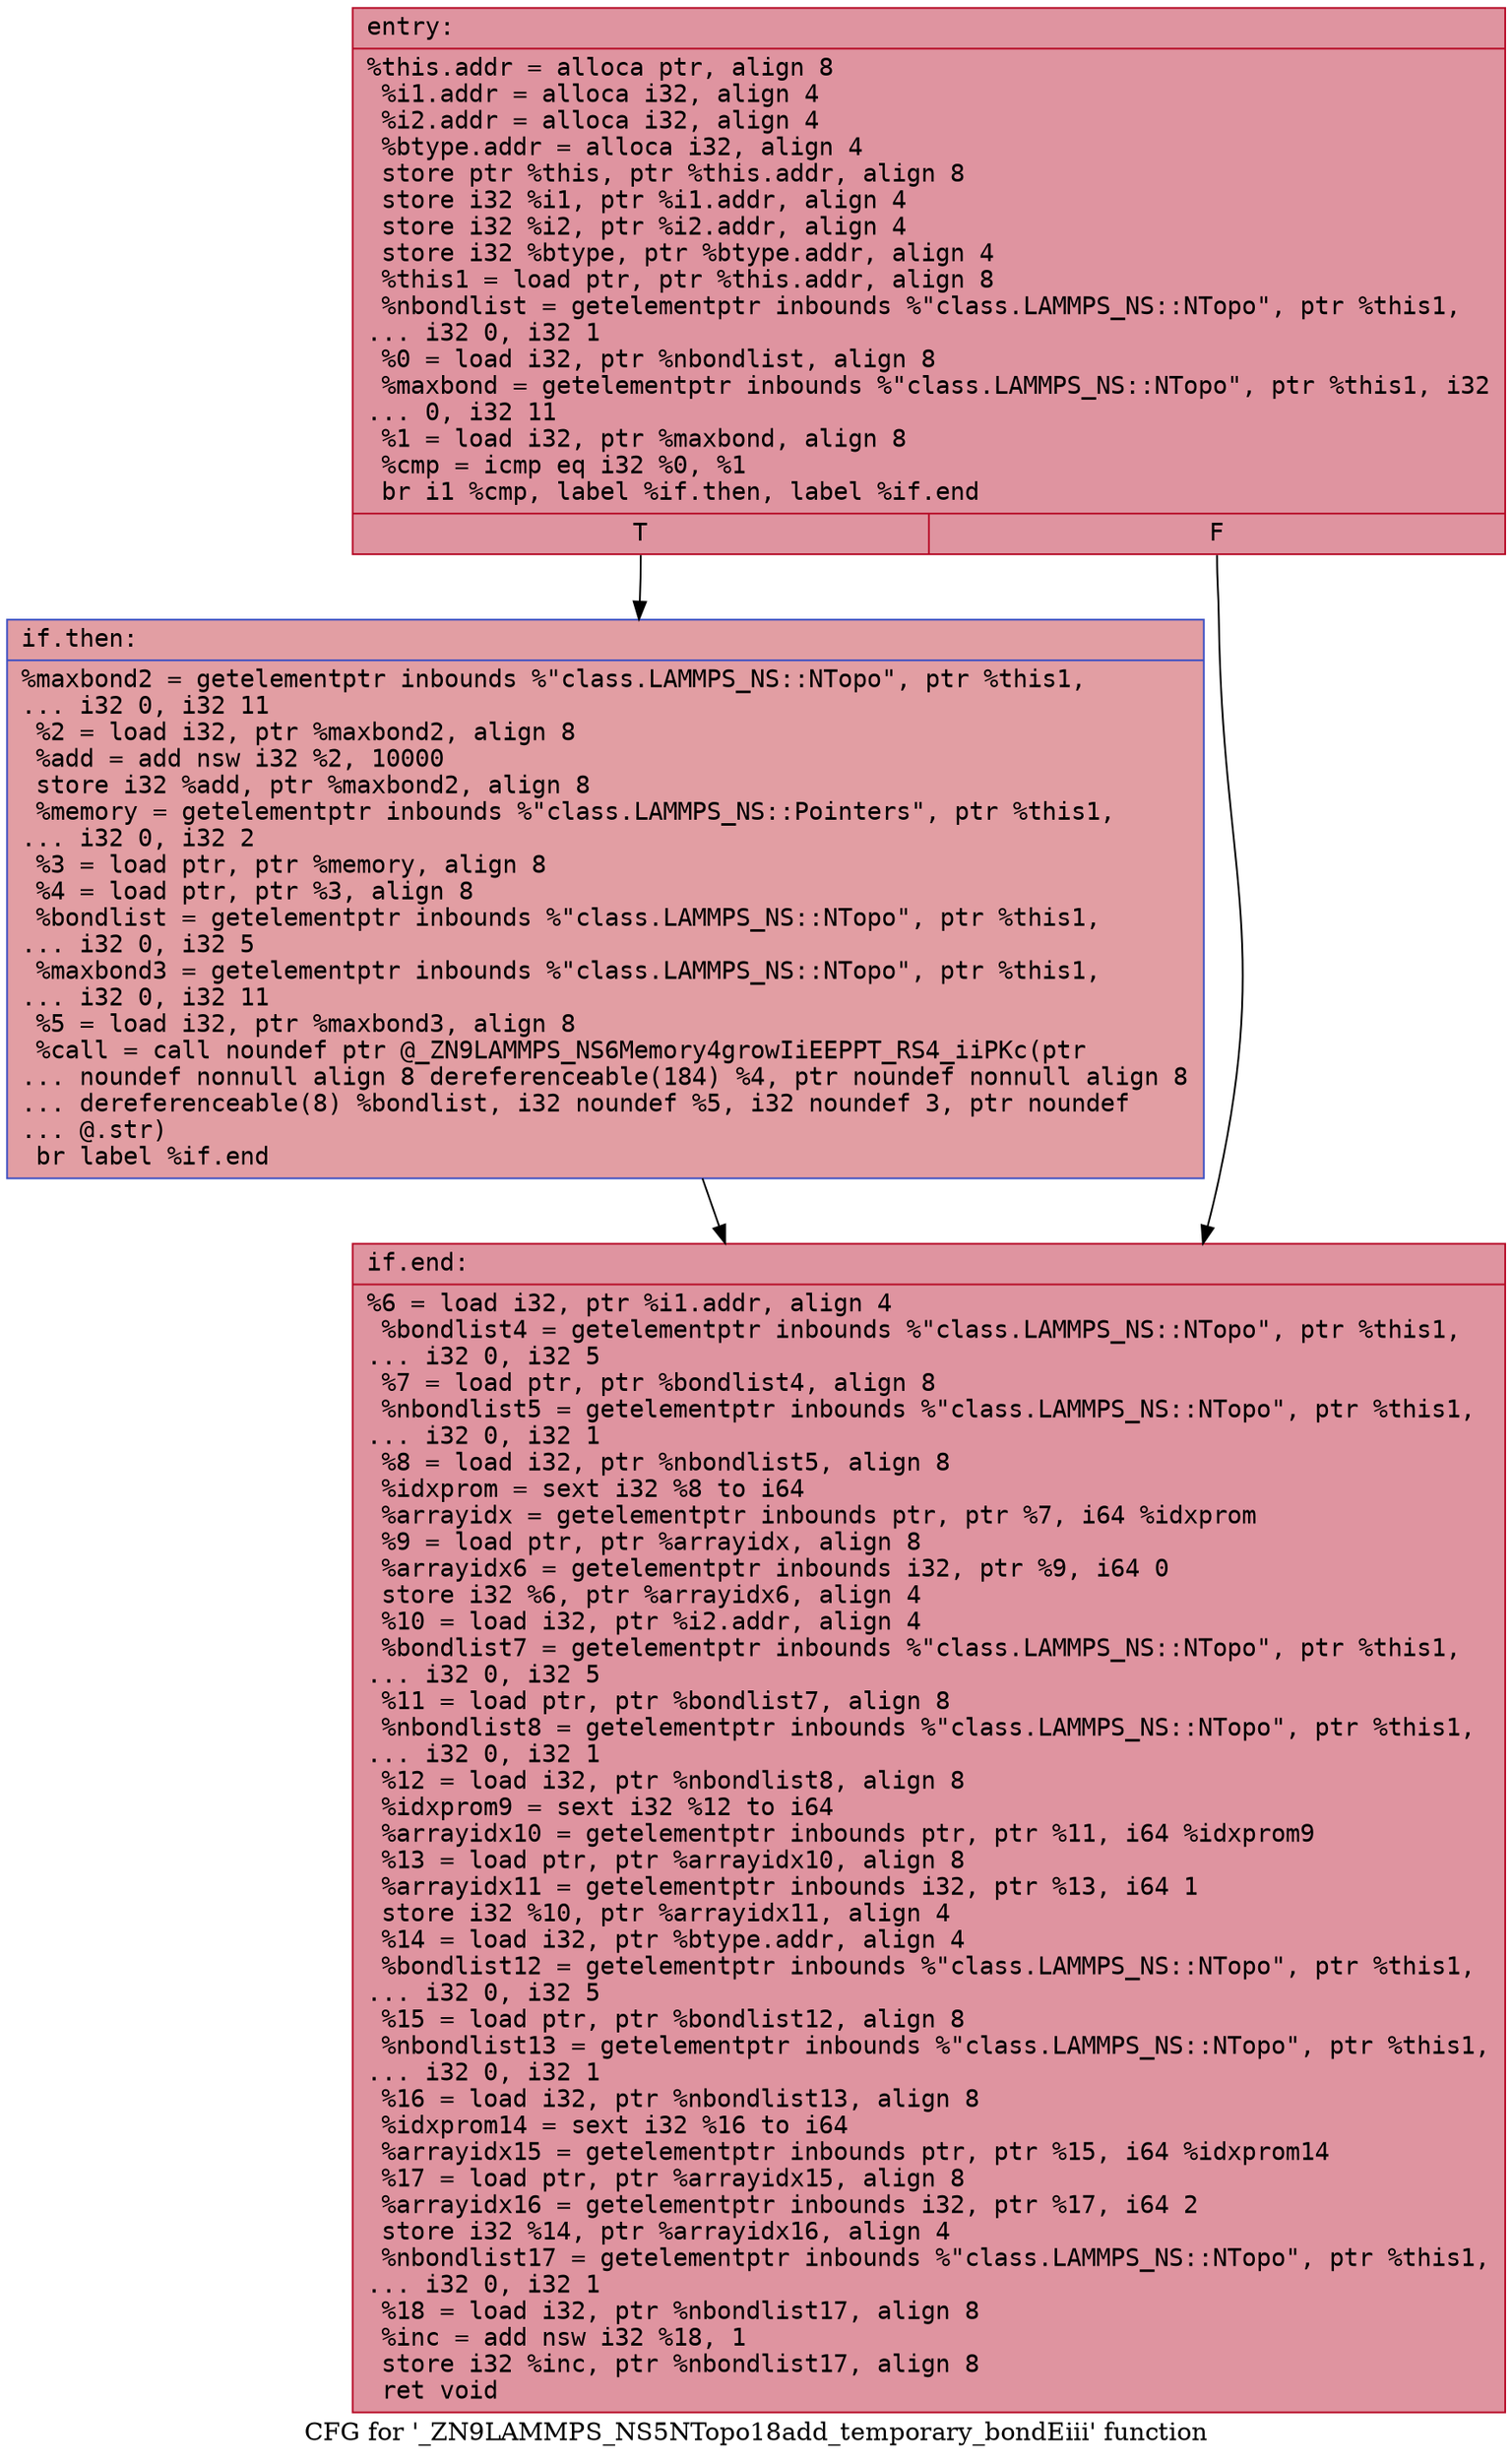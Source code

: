 digraph "CFG for '_ZN9LAMMPS_NS5NTopo18add_temporary_bondEiii' function" {
	label="CFG for '_ZN9LAMMPS_NS5NTopo18add_temporary_bondEiii' function";

	Node0x55bd140cf3b0 [shape=record,color="#b70d28ff", style=filled, fillcolor="#b70d2870" fontname="Courier",label="{entry:\l|  %this.addr = alloca ptr, align 8\l  %i1.addr = alloca i32, align 4\l  %i2.addr = alloca i32, align 4\l  %btype.addr = alloca i32, align 4\l  store ptr %this, ptr %this.addr, align 8\l  store i32 %i1, ptr %i1.addr, align 4\l  store i32 %i2, ptr %i2.addr, align 4\l  store i32 %btype, ptr %btype.addr, align 4\l  %this1 = load ptr, ptr %this.addr, align 8\l  %nbondlist = getelementptr inbounds %\"class.LAMMPS_NS::NTopo\", ptr %this1,\l... i32 0, i32 1\l  %0 = load i32, ptr %nbondlist, align 8\l  %maxbond = getelementptr inbounds %\"class.LAMMPS_NS::NTopo\", ptr %this1, i32\l... 0, i32 11\l  %1 = load i32, ptr %maxbond, align 8\l  %cmp = icmp eq i32 %0, %1\l  br i1 %cmp, label %if.then, label %if.end\l|{<s0>T|<s1>F}}"];
	Node0x55bd140cf3b0:s0 -> Node0x55bd140cf270[tooltip="entry -> if.then\nProbability 50.00%" ];
	Node0x55bd140cf3b0:s1 -> Node0x55bd140cf2e0[tooltip="entry -> if.end\nProbability 50.00%" ];
	Node0x55bd140cf270 [shape=record,color="#3d50c3ff", style=filled, fillcolor="#be242e70" fontname="Courier",label="{if.then:\l|  %maxbond2 = getelementptr inbounds %\"class.LAMMPS_NS::NTopo\", ptr %this1,\l... i32 0, i32 11\l  %2 = load i32, ptr %maxbond2, align 8\l  %add = add nsw i32 %2, 10000\l  store i32 %add, ptr %maxbond2, align 8\l  %memory = getelementptr inbounds %\"class.LAMMPS_NS::Pointers\", ptr %this1,\l... i32 0, i32 2\l  %3 = load ptr, ptr %memory, align 8\l  %4 = load ptr, ptr %3, align 8\l  %bondlist = getelementptr inbounds %\"class.LAMMPS_NS::NTopo\", ptr %this1,\l... i32 0, i32 5\l  %maxbond3 = getelementptr inbounds %\"class.LAMMPS_NS::NTopo\", ptr %this1,\l... i32 0, i32 11\l  %5 = load i32, ptr %maxbond3, align 8\l  %call = call noundef ptr @_ZN9LAMMPS_NS6Memory4growIiEEPPT_RS4_iiPKc(ptr\l... noundef nonnull align 8 dereferenceable(184) %4, ptr noundef nonnull align 8\l... dereferenceable(8) %bondlist, i32 noundef %5, i32 noundef 3, ptr noundef\l... @.str)\l  br label %if.end\l}"];
	Node0x55bd140cf270 -> Node0x55bd140cf2e0[tooltip="if.then -> if.end\nProbability 100.00%" ];
	Node0x55bd140cf2e0 [shape=record,color="#b70d28ff", style=filled, fillcolor="#b70d2870" fontname="Courier",label="{if.end:\l|  %6 = load i32, ptr %i1.addr, align 4\l  %bondlist4 = getelementptr inbounds %\"class.LAMMPS_NS::NTopo\", ptr %this1,\l... i32 0, i32 5\l  %7 = load ptr, ptr %bondlist4, align 8\l  %nbondlist5 = getelementptr inbounds %\"class.LAMMPS_NS::NTopo\", ptr %this1,\l... i32 0, i32 1\l  %8 = load i32, ptr %nbondlist5, align 8\l  %idxprom = sext i32 %8 to i64\l  %arrayidx = getelementptr inbounds ptr, ptr %7, i64 %idxprom\l  %9 = load ptr, ptr %arrayidx, align 8\l  %arrayidx6 = getelementptr inbounds i32, ptr %9, i64 0\l  store i32 %6, ptr %arrayidx6, align 4\l  %10 = load i32, ptr %i2.addr, align 4\l  %bondlist7 = getelementptr inbounds %\"class.LAMMPS_NS::NTopo\", ptr %this1,\l... i32 0, i32 5\l  %11 = load ptr, ptr %bondlist7, align 8\l  %nbondlist8 = getelementptr inbounds %\"class.LAMMPS_NS::NTopo\", ptr %this1,\l... i32 0, i32 1\l  %12 = load i32, ptr %nbondlist8, align 8\l  %idxprom9 = sext i32 %12 to i64\l  %arrayidx10 = getelementptr inbounds ptr, ptr %11, i64 %idxprom9\l  %13 = load ptr, ptr %arrayidx10, align 8\l  %arrayidx11 = getelementptr inbounds i32, ptr %13, i64 1\l  store i32 %10, ptr %arrayidx11, align 4\l  %14 = load i32, ptr %btype.addr, align 4\l  %bondlist12 = getelementptr inbounds %\"class.LAMMPS_NS::NTopo\", ptr %this1,\l... i32 0, i32 5\l  %15 = load ptr, ptr %bondlist12, align 8\l  %nbondlist13 = getelementptr inbounds %\"class.LAMMPS_NS::NTopo\", ptr %this1,\l... i32 0, i32 1\l  %16 = load i32, ptr %nbondlist13, align 8\l  %idxprom14 = sext i32 %16 to i64\l  %arrayidx15 = getelementptr inbounds ptr, ptr %15, i64 %idxprom14\l  %17 = load ptr, ptr %arrayidx15, align 8\l  %arrayidx16 = getelementptr inbounds i32, ptr %17, i64 2\l  store i32 %14, ptr %arrayidx16, align 4\l  %nbondlist17 = getelementptr inbounds %\"class.LAMMPS_NS::NTopo\", ptr %this1,\l... i32 0, i32 1\l  %18 = load i32, ptr %nbondlist17, align 8\l  %inc = add nsw i32 %18, 1\l  store i32 %inc, ptr %nbondlist17, align 8\l  ret void\l}"];
}
